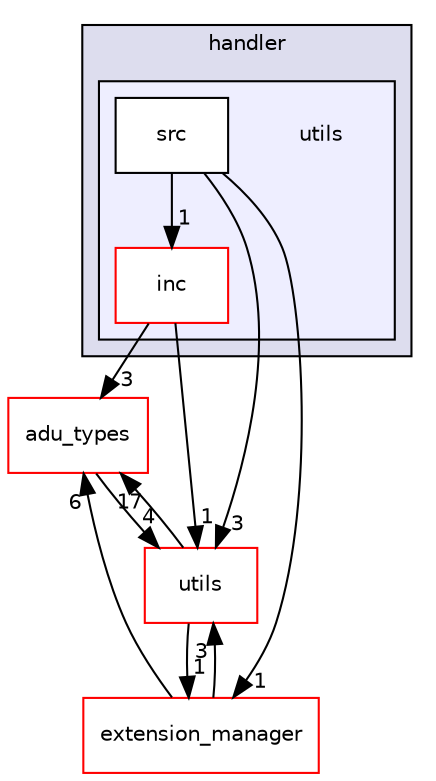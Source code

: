 digraph "src/extensions/download_handlers/plugin_examples/microsoft_delta_download_handler/handler/utils" {
  compound=true
  node [ fontsize="10", fontname="Helvetica"];
  edge [ labelfontsize="10", labelfontname="Helvetica"];
  subgraph clusterdir_e9e4c1d30cea4d13b7c5178c1375e37d {
    graph [ bgcolor="#ddddee", pencolor="black", label="handler" fontname="Helvetica", fontsize="10", URL="dir_e9e4c1d30cea4d13b7c5178c1375e37d.html"]
  subgraph clusterdir_9cec170c4d82cecc59068b231d1e50a2 {
    graph [ bgcolor="#eeeeff", pencolor="black", label="" URL="dir_9cec170c4d82cecc59068b231d1e50a2.html"];
    dir_9cec170c4d82cecc59068b231d1e50a2 [shape=plaintext label="utils"];
    dir_2752ed11f6410db65c9a0421a72ec276 [shape=box label="inc" color="red" fillcolor="white" style="filled" URL="dir_2752ed11f6410db65c9a0421a72ec276.html"];
    dir_31b951a5e6773999e4dd7a3f12d21ea1 [shape=box label="src" color="black" fillcolor="white" style="filled" URL="dir_31b951a5e6773999e4dd7a3f12d21ea1.html"];
  }
  }
  dir_2fa9b52a3673ed0f8fcfc3f4f3ae93e3 [shape=box label="adu_types" fillcolor="white" style="filled" color="red" URL="dir_2fa9b52a3673ed0f8fcfc3f4f3ae93e3.html"];
  dir_76edb0a872d73d4312979d52eefe6155 [shape=box label="extension_manager" fillcolor="white" style="filled" color="red" URL="dir_76edb0a872d73d4312979d52eefe6155.html"];
  dir_313caf1132e152dd9b58bea13a4052ca [shape=box label="utils" fillcolor="white" style="filled" color="red" URL="dir_313caf1132e152dd9b58bea13a4052ca.html"];
  dir_31b951a5e6773999e4dd7a3f12d21ea1->dir_76edb0a872d73d4312979d52eefe6155 [headlabel="1", labeldistance=1.5 headhref="dir_000108_000113.html"];
  dir_31b951a5e6773999e4dd7a3f12d21ea1->dir_2752ed11f6410db65c9a0421a72ec276 [headlabel="1", labeldistance=1.5 headhref="dir_000108_000106.html"];
  dir_31b951a5e6773999e4dd7a3f12d21ea1->dir_313caf1132e152dd9b58bea13a4052ca [headlabel="3", labeldistance=1.5 headhref="dir_000108_000154.html"];
  dir_2fa9b52a3673ed0f8fcfc3f4f3ae93e3->dir_313caf1132e152dd9b58bea13a4052ca [headlabel="4", labeldistance=1.5 headhref="dir_000003_000154.html"];
  dir_76edb0a872d73d4312979d52eefe6155->dir_2fa9b52a3673ed0f8fcfc3f4f3ae93e3 [headlabel="6", labeldistance=1.5 headhref="dir_000113_000003.html"];
  dir_76edb0a872d73d4312979d52eefe6155->dir_313caf1132e152dd9b58bea13a4052ca [headlabel="3", labeldistance=1.5 headhref="dir_000113_000154.html"];
  dir_2752ed11f6410db65c9a0421a72ec276->dir_2fa9b52a3673ed0f8fcfc3f4f3ae93e3 [headlabel="3", labeldistance=1.5 headhref="dir_000106_000003.html"];
  dir_2752ed11f6410db65c9a0421a72ec276->dir_313caf1132e152dd9b58bea13a4052ca [headlabel="1", labeldistance=1.5 headhref="dir_000106_000154.html"];
  dir_313caf1132e152dd9b58bea13a4052ca->dir_2fa9b52a3673ed0f8fcfc3f4f3ae93e3 [headlabel="17", labeldistance=1.5 headhref="dir_000154_000003.html"];
  dir_313caf1132e152dd9b58bea13a4052ca->dir_76edb0a872d73d4312979d52eefe6155 [headlabel="1", labeldistance=1.5 headhref="dir_000154_000113.html"];
}
